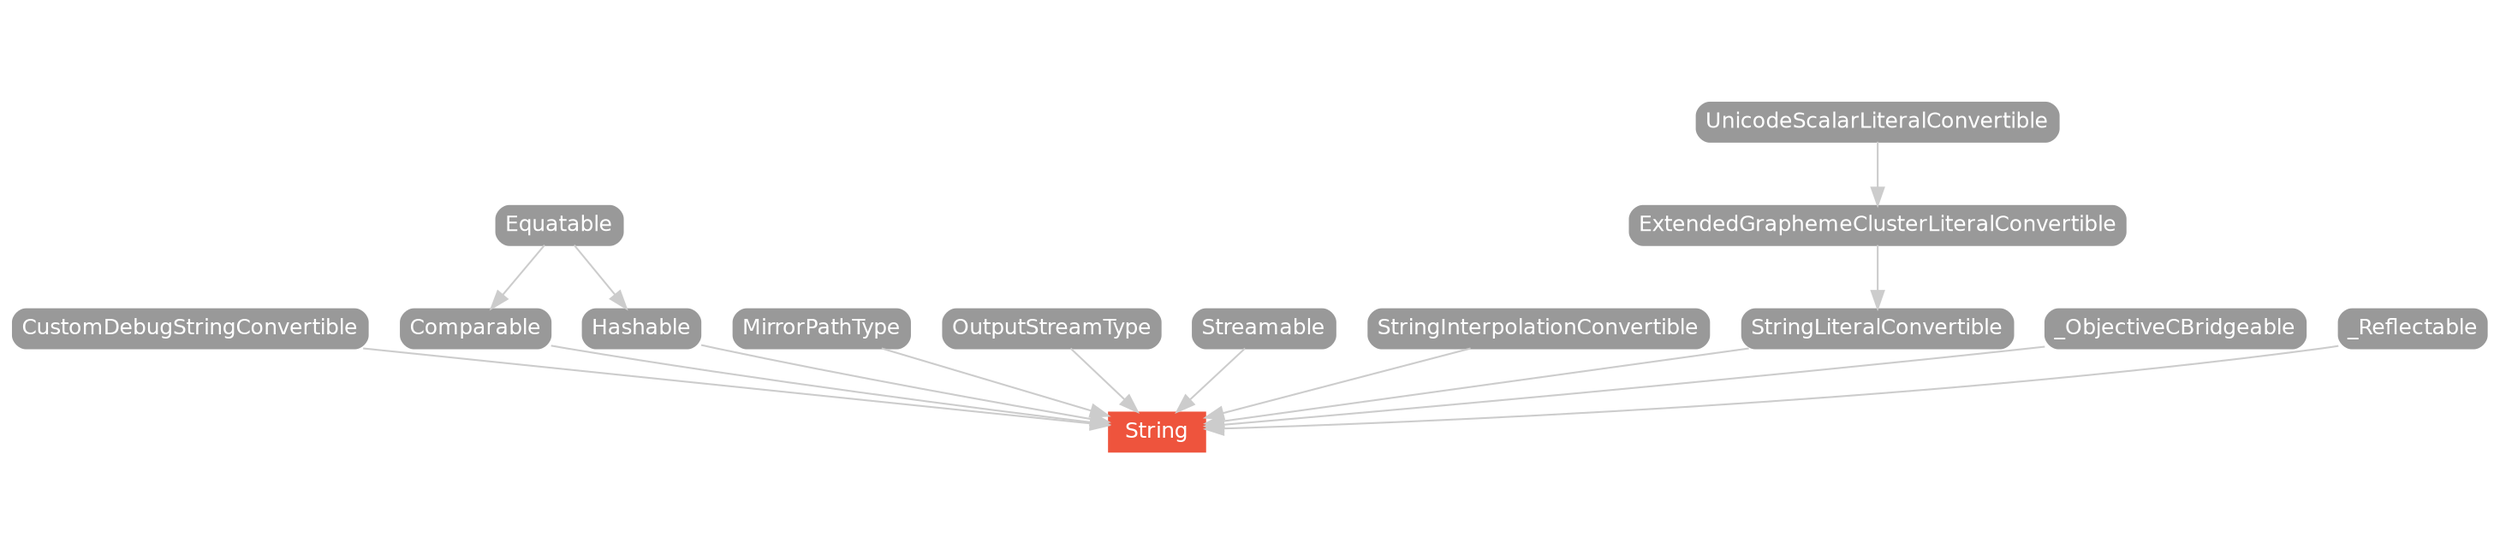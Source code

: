 strict digraph "String - Type Hierarchy - SwiftDoc.org" {
    pad="0.1,0.8"
    node [shape=box, style="filled,rounded", color="#999999", fillcolor="#999999", fontcolor=white, fontname=Helvetica, fontnames="Helvetica,sansserif", fontsize=12, margin="0.07,0.05", height="0.3"]
    edge [color="#cccccc"]
    "Comparable" [URL="/protocol/Comparable/hierarchy/"]
    "CustomDebugStringConvertible" [URL="/protocol/CustomDebugStringConvertible/hierarchy/"]
    "Equatable" [URL="/protocol/Equatable/hierarchy/"]
    "ExtendedGraphemeClusterLiteralConvertible" [URL="/protocol/ExtendedGraphemeClusterLiteralConvertible/hierarchy/"]
    "Hashable" [URL="/protocol/Hashable/hierarchy/"]
    "MirrorPathType" [URL="/protocol/MirrorPathType/hierarchy/"]
    "OutputStreamType" [URL="/protocol/OutputStreamType/hierarchy/"]
    "Streamable" [URL="/protocol/Streamable/hierarchy/"]
    "String" [URL="/type/String/", style="filled", fillcolor="#ee543d", color="#ee543d"]
    "StringInterpolationConvertible" [URL="/protocol/StringInterpolationConvertible/hierarchy/"]
    "StringLiteralConvertible" [URL="/protocol/StringLiteralConvertible/hierarchy/"]
    "UnicodeScalarLiteralConvertible" [URL="/protocol/UnicodeScalarLiteralConvertible/hierarchy/"]
    "_ObjectiveCBridgeable" [URL="/protocol/_ObjectiveCBridgeable/hierarchy/"]
    "_Reflectable" [URL="/protocol/_Reflectable/hierarchy/"]    "_Reflectable" -> "String"
    "OutputStreamType" -> "String"
    "Streamable" -> "String"
    "StringLiteralConvertible" -> "String"
    "CustomDebugStringConvertible" -> "String"
    "Comparable" -> "String"
    "Hashable" -> "String"
    "StringInterpolationConvertible" -> "String"
    "MirrorPathType" -> "String"
    "_ObjectiveCBridgeable" -> "String"
    "ExtendedGraphemeClusterLiteralConvertible" -> "StringLiteralConvertible"
    "UnicodeScalarLiteralConvertible" -> "ExtendedGraphemeClusterLiteralConvertible"
    "Equatable" -> "Comparable"
    "Equatable" -> "Hashable"
    subgraph Types {
        rank = max; "String";
    }
}